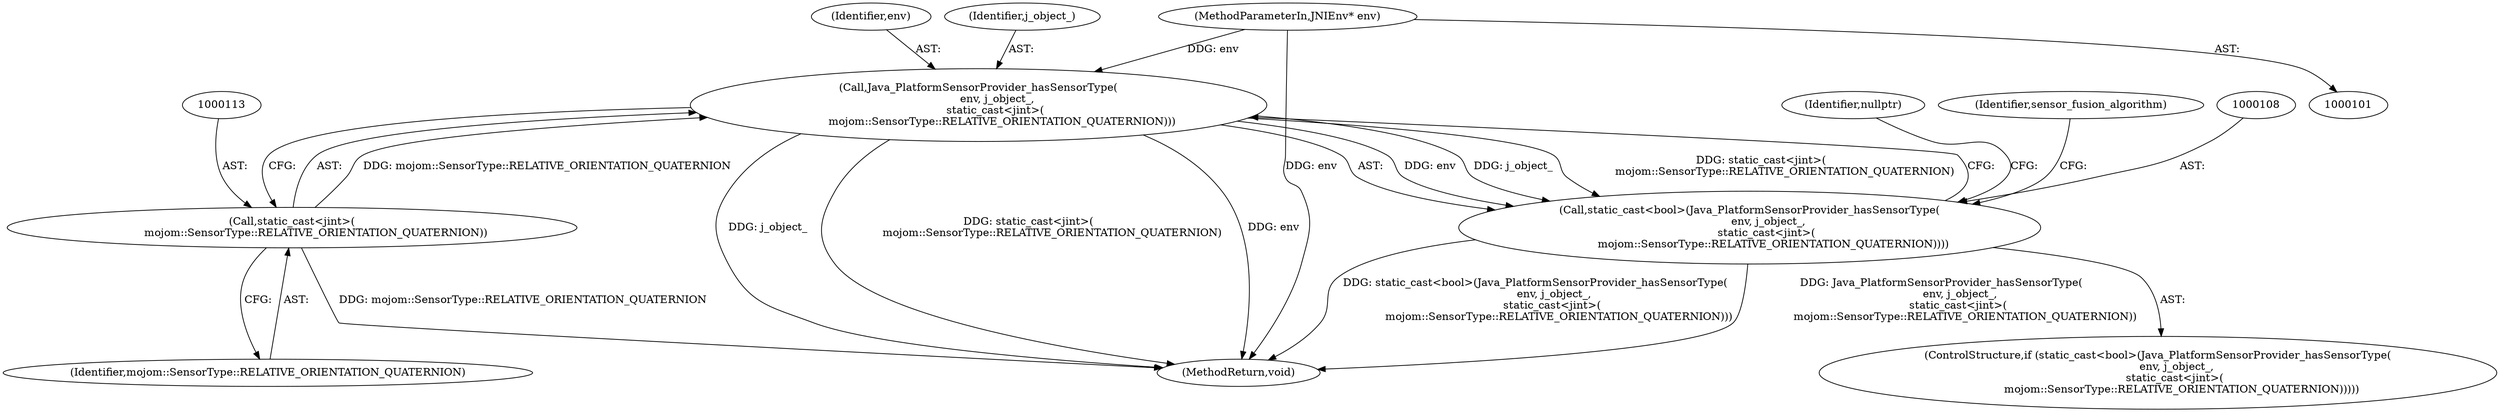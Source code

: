 digraph "0_Chrome_c0c8978849ac57e4ecd613ddc8ff7852a2054734_17@pointer" {
"1000109" [label="(Call,Java_PlatformSensorProvider_hasSensorType(\n           env, j_object_,\n          static_cast<jint>(\n              mojom::SensorType::RELATIVE_ORIENTATION_QUATERNION)))"];
"1000102" [label="(MethodParameterIn,JNIEnv* env)"];
"1000112" [label="(Call,static_cast<jint>(\n              mojom::SensorType::RELATIVE_ORIENTATION_QUATERNION))"];
"1000107" [label="(Call,static_cast<bool>(Java_PlatformSensorProvider_hasSensorType(\n           env, j_object_,\n          static_cast<jint>(\n              mojom::SensorType::RELATIVE_ORIENTATION_QUATERNION))))"];
"1000110" [label="(Identifier,env)"];
"1000114" [label="(Identifier,mojom::SensorType::RELATIVE_ORIENTATION_QUATERNION)"];
"1000134" [label="(Identifier,nullptr)"];
"1000112" [label="(Call,static_cast<jint>(\n              mojom::SensorType::RELATIVE_ORIENTATION_QUATERNION))"];
"1000109" [label="(Call,Java_PlatformSensorProvider_hasSensorType(\n           env, j_object_,\n          static_cast<jint>(\n              mojom::SensorType::RELATIVE_ORIENTATION_QUATERNION)))"];
"1000106" [label="(ControlStructure,if (static_cast<bool>(Java_PlatformSensorProvider_hasSensorType(\n           env, j_object_,\n          static_cast<jint>(\n              mojom::SensorType::RELATIVE_ORIENTATION_QUATERNION)))))"];
"1000107" [label="(Call,static_cast<bool>(Java_PlatformSensorProvider_hasSensorType(\n           env, j_object_,\n          static_cast<jint>(\n              mojom::SensorType::RELATIVE_ORIENTATION_QUATERNION))))"];
"1000111" [label="(Identifier,j_object_)"];
"1000102" [label="(MethodParameterIn,JNIEnv* env)"];
"1000118" [label="(Identifier,sensor_fusion_algorithm)"];
"1000135" [label="(MethodReturn,void)"];
"1000109" -> "1000107"  [label="AST: "];
"1000109" -> "1000112"  [label="CFG: "];
"1000110" -> "1000109"  [label="AST: "];
"1000111" -> "1000109"  [label="AST: "];
"1000112" -> "1000109"  [label="AST: "];
"1000107" -> "1000109"  [label="CFG: "];
"1000109" -> "1000135"  [label="DDG: j_object_"];
"1000109" -> "1000135"  [label="DDG: static_cast<jint>(\n              mojom::SensorType::RELATIVE_ORIENTATION_QUATERNION)"];
"1000109" -> "1000135"  [label="DDG: env"];
"1000109" -> "1000107"  [label="DDG: env"];
"1000109" -> "1000107"  [label="DDG: j_object_"];
"1000109" -> "1000107"  [label="DDG: static_cast<jint>(\n              mojom::SensorType::RELATIVE_ORIENTATION_QUATERNION)"];
"1000102" -> "1000109"  [label="DDG: env"];
"1000112" -> "1000109"  [label="DDG: mojom::SensorType::RELATIVE_ORIENTATION_QUATERNION"];
"1000102" -> "1000101"  [label="AST: "];
"1000102" -> "1000135"  [label="DDG: env"];
"1000112" -> "1000114"  [label="CFG: "];
"1000113" -> "1000112"  [label="AST: "];
"1000114" -> "1000112"  [label="AST: "];
"1000112" -> "1000135"  [label="DDG: mojom::SensorType::RELATIVE_ORIENTATION_QUATERNION"];
"1000107" -> "1000106"  [label="AST: "];
"1000108" -> "1000107"  [label="AST: "];
"1000118" -> "1000107"  [label="CFG: "];
"1000134" -> "1000107"  [label="CFG: "];
"1000107" -> "1000135"  [label="DDG: static_cast<bool>(Java_PlatformSensorProvider_hasSensorType(\n           env, j_object_,\n          static_cast<jint>(\n              mojom::SensorType::RELATIVE_ORIENTATION_QUATERNION)))"];
"1000107" -> "1000135"  [label="DDG: Java_PlatformSensorProvider_hasSensorType(\n           env, j_object_,\n          static_cast<jint>(\n              mojom::SensorType::RELATIVE_ORIENTATION_QUATERNION))"];
}
